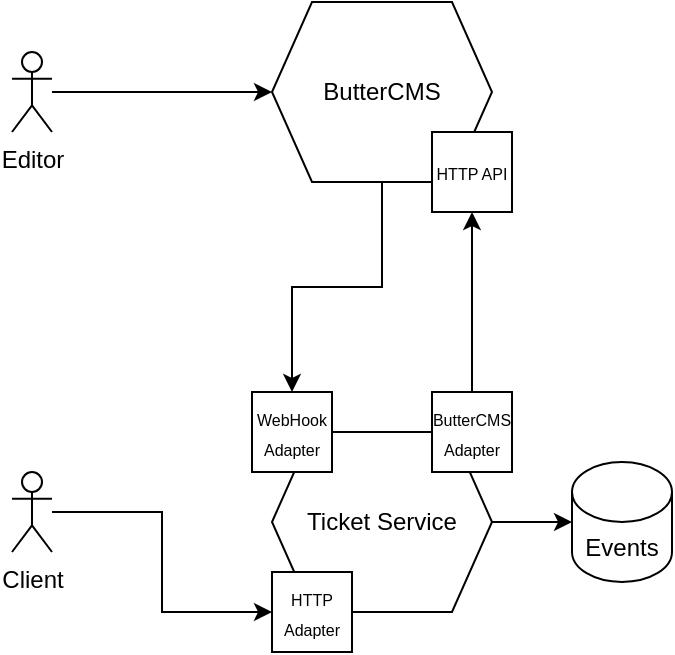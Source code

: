 <mxfile version="20.0.4" type="device"><diagram id="cBO8RpMCDLRv9kSVXal2" name="Page-1"><mxGraphModel dx="788" dy="538" grid="1" gridSize="10" guides="1" tooltips="1" connect="1" arrows="1" fold="1" page="1" pageScale="1" pageWidth="827" pageHeight="1169" math="0" shadow="0"><root><mxCell id="0"/><mxCell id="1" parent="0"/><mxCell id="gj5f3WVJyHwo7k3cmPk5-2" value="ButterCMS" style="shape=hexagon;perimeter=hexagonPerimeter2;whiteSpace=wrap;html=1;fixedSize=1;" parent="1" vertex="1"><mxGeometry x="250" y="95" width="110" height="90" as="geometry"/></mxCell><mxCell id="gj5f3WVJyHwo7k3cmPk5-9" style="edgeStyle=orthogonalEdgeStyle;rounded=0;orthogonalLoop=1;jettySize=auto;html=1;entryX=0;entryY=0.5;entryDx=0;entryDy=0;" parent="1" source="gj5f3WVJyHwo7k3cmPk5-3" target="gj5f3WVJyHwo7k3cmPk5-2" edge="1"><mxGeometry relative="1" as="geometry"/></mxCell><mxCell id="gj5f3WVJyHwo7k3cmPk5-3" value="Editor&lt;br&gt;" style="shape=umlActor;verticalLabelPosition=bottom;verticalAlign=top;html=1;outlineConnect=0;" parent="1" vertex="1"><mxGeometry x="120" y="120" width="20" height="40" as="geometry"/></mxCell><mxCell id="gj5f3WVJyHwo7k3cmPk5-14" style="edgeStyle=orthogonalEdgeStyle;rounded=0;orthogonalLoop=1;jettySize=auto;html=1;exitX=1;exitY=0.5;exitDx=0;exitDy=0;entryX=0;entryY=0.5;entryDx=0;entryDy=0;entryPerimeter=0;" parent="1" source="gj5f3WVJyHwo7k3cmPk5-6" target="gj5f3WVJyHwo7k3cmPk5-13" edge="1"><mxGeometry relative="1" as="geometry"/></mxCell><mxCell id="gj5f3WVJyHwo7k3cmPk5-6" value="Ticket Service" style="shape=hexagon;perimeter=hexagonPerimeter2;whiteSpace=wrap;html=1;fixedSize=1;" parent="1" vertex="1"><mxGeometry x="250" y="310" width="110" height="90" as="geometry"/></mxCell><mxCell id="gj5f3WVJyHwo7k3cmPk5-11" value="" style="endArrow=none;startArrow=classic;html=1;rounded=0;entryX=0.5;entryY=1;entryDx=0;entryDy=0;edgeStyle=orthogonalEdgeStyle;endFill=0;" parent="1" source="gj5f3WVJyHwo7k3cmPk5-22" target="gj5f3WVJyHwo7k3cmPk5-2" edge="1"><mxGeometry width="50" height="50" relative="1" as="geometry"><mxPoint x="290" y="290" as="sourcePoint"/><mxPoint x="340" y="240" as="targetPoint"/></mxGeometry></mxCell><mxCell id="gj5f3WVJyHwo7k3cmPk5-13" value="Events" style="shape=cylinder3;whiteSpace=wrap;html=1;boundedLbl=1;backgroundOutline=1;size=15;" parent="1" vertex="1"><mxGeometry x="400" y="325" width="50" height="60" as="geometry"/></mxCell><mxCell id="gj5f3WVJyHwo7k3cmPk5-19" style="edgeStyle=orthogonalEdgeStyle;rounded=0;orthogonalLoop=1;jettySize=auto;html=1;entryX=0;entryY=0.5;entryDx=0;entryDy=0;" parent="1" source="gj5f3WVJyHwo7k3cmPk5-15" target="gj5f3WVJyHwo7k3cmPk5-25" edge="1"><mxGeometry relative="1" as="geometry"/></mxCell><mxCell id="gj5f3WVJyHwo7k3cmPk5-15" value="Client" style="shape=umlActor;verticalLabelPosition=bottom;verticalAlign=top;html=1;outlineConnect=0;" parent="1" vertex="1"><mxGeometry x="120" y="330" width="20" height="40" as="geometry"/></mxCell><mxCell id="gj5f3WVJyHwo7k3cmPk5-22" value="&lt;font style=&quot;font-size: 8px;&quot;&gt;WebHook Adapter&lt;br&gt;&lt;/font&gt;" style="whiteSpace=wrap;html=1;aspect=fixed;" parent="1" vertex="1"><mxGeometry x="240" y="290" width="40" height="40" as="geometry"/></mxCell><mxCell id="gj5f3WVJyHwo7k3cmPk5-25" value="&lt;span style=&quot;font-size: 8px;&quot;&gt;HTTP Adapter&lt;/span&gt;" style="whiteSpace=wrap;html=1;aspect=fixed;" parent="1" vertex="1"><mxGeometry x="250" y="380" width="40" height="40" as="geometry"/></mxCell><mxCell id="gj5f3WVJyHwo7k3cmPk5-26" value="&lt;font style=&quot;font-size: 8px;&quot;&gt;HTTP API&lt;br&gt;&lt;/font&gt;" style="whiteSpace=wrap;html=1;aspect=fixed;" parent="1" vertex="1"><mxGeometry x="330" y="160" width="40" height="40" as="geometry"/></mxCell><mxCell id="gj5f3WVJyHwo7k3cmPk5-29" style="edgeStyle=orthogonalEdgeStyle;rounded=0;orthogonalLoop=1;jettySize=auto;html=1;exitX=0.5;exitY=0;exitDx=0;exitDy=0;entryX=0.5;entryY=1;entryDx=0;entryDy=0;fontSize=8;startArrow=none;startFill=0;endArrow=classic;endFill=1;" parent="1" source="gj5f3WVJyHwo7k3cmPk5-28" target="gj5f3WVJyHwo7k3cmPk5-26" edge="1"><mxGeometry relative="1" as="geometry"/></mxCell><mxCell id="gj5f3WVJyHwo7k3cmPk5-28" value="&lt;font style=&quot;font-size: 8px;&quot;&gt;ButterCMS&lt;br&gt;Adapter&lt;br&gt;&lt;/font&gt;" style="whiteSpace=wrap;html=1;aspect=fixed;" parent="1" vertex="1"><mxGeometry x="330" y="290" width="40" height="40" as="geometry"/></mxCell></root></mxGraphModel></diagram></mxfile>